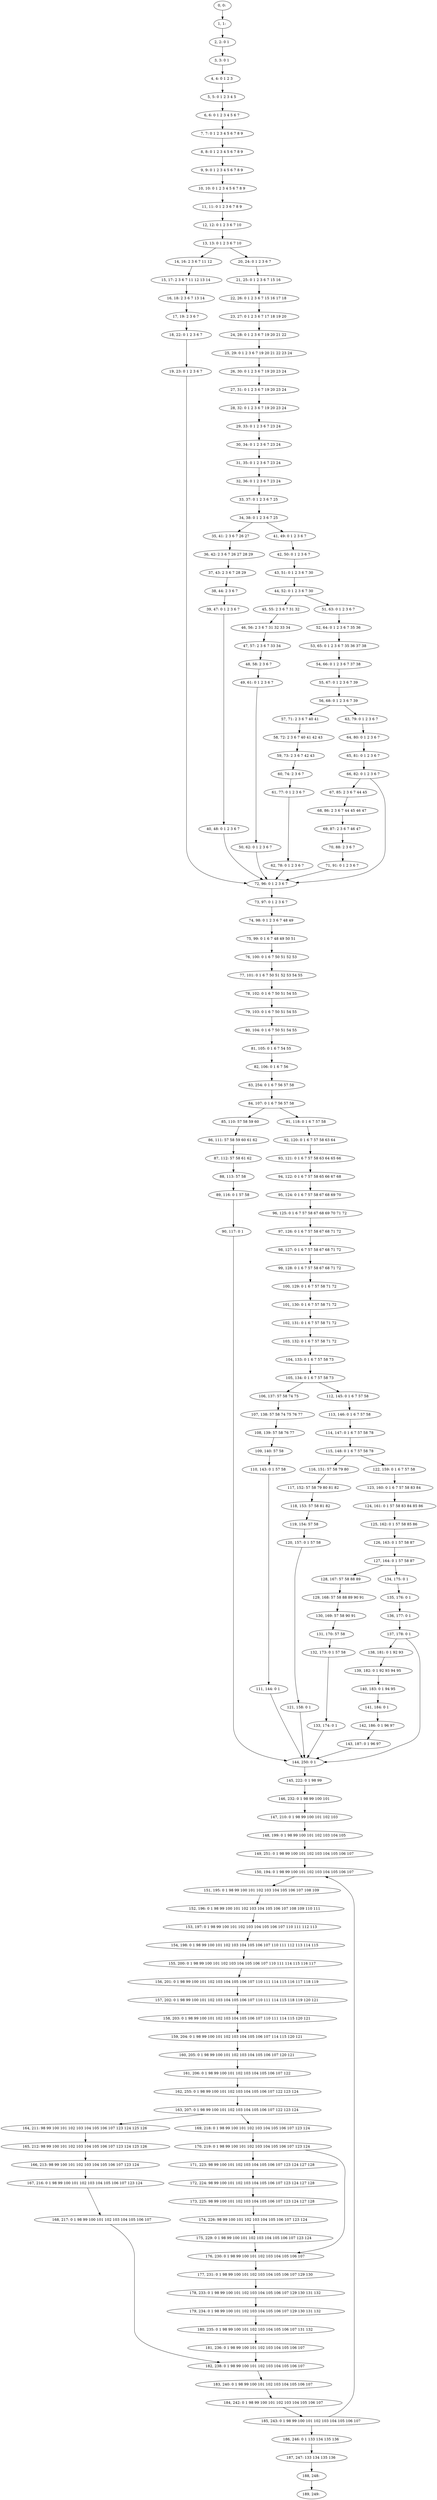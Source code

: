 digraph G {
0[label="0, 0: "];
1[label="1, 1: "];
2[label="2, 2: 0 1 "];
3[label="3, 3: 0 1 "];
4[label="4, 4: 0 1 2 3 "];
5[label="5, 5: 0 1 2 3 4 5 "];
6[label="6, 6: 0 1 2 3 4 5 6 7 "];
7[label="7, 7: 0 1 2 3 4 5 6 7 8 9 "];
8[label="8, 8: 0 1 2 3 4 5 6 7 8 9 "];
9[label="9, 9: 0 1 2 3 4 5 6 7 8 9 "];
10[label="10, 10: 0 1 2 3 4 5 6 7 8 9 "];
11[label="11, 11: 0 1 2 3 6 7 8 9 "];
12[label="12, 12: 0 1 2 3 6 7 10 "];
13[label="13, 13: 0 1 2 3 6 7 10 "];
14[label="14, 16: 2 3 6 7 11 12 "];
15[label="15, 17: 2 3 6 7 11 12 13 14 "];
16[label="16, 18: 2 3 6 7 13 14 "];
17[label="17, 19: 2 3 6 7 "];
18[label="18, 22: 0 1 2 3 6 7 "];
19[label="19, 23: 0 1 2 3 6 7 "];
20[label="20, 24: 0 1 2 3 6 7 "];
21[label="21, 25: 0 1 2 3 6 7 15 16 "];
22[label="22, 26: 0 1 2 3 6 7 15 16 17 18 "];
23[label="23, 27: 0 1 2 3 6 7 17 18 19 20 "];
24[label="24, 28: 0 1 2 3 6 7 19 20 21 22 "];
25[label="25, 29: 0 1 2 3 6 7 19 20 21 22 23 24 "];
26[label="26, 30: 0 1 2 3 6 7 19 20 23 24 "];
27[label="27, 31: 0 1 2 3 6 7 19 20 23 24 "];
28[label="28, 32: 0 1 2 3 6 7 19 20 23 24 "];
29[label="29, 33: 0 1 2 3 6 7 23 24 "];
30[label="30, 34: 0 1 2 3 6 7 23 24 "];
31[label="31, 35: 0 1 2 3 6 7 23 24 "];
32[label="32, 36: 0 1 2 3 6 7 23 24 "];
33[label="33, 37: 0 1 2 3 6 7 25 "];
34[label="34, 38: 0 1 2 3 6 7 25 "];
35[label="35, 41: 2 3 6 7 26 27 "];
36[label="36, 42: 2 3 6 7 26 27 28 29 "];
37[label="37, 43: 2 3 6 7 28 29 "];
38[label="38, 44: 2 3 6 7 "];
39[label="39, 47: 0 1 2 3 6 7 "];
40[label="40, 48: 0 1 2 3 6 7 "];
41[label="41, 49: 0 1 2 3 6 7 "];
42[label="42, 50: 0 1 2 3 6 7 "];
43[label="43, 51: 0 1 2 3 6 7 30 "];
44[label="44, 52: 0 1 2 3 6 7 30 "];
45[label="45, 55: 2 3 6 7 31 32 "];
46[label="46, 56: 2 3 6 7 31 32 33 34 "];
47[label="47, 57: 2 3 6 7 33 34 "];
48[label="48, 58: 2 3 6 7 "];
49[label="49, 61: 0 1 2 3 6 7 "];
50[label="50, 62: 0 1 2 3 6 7 "];
51[label="51, 63: 0 1 2 3 6 7 "];
52[label="52, 64: 0 1 2 3 6 7 35 36 "];
53[label="53, 65: 0 1 2 3 6 7 35 36 37 38 "];
54[label="54, 66: 0 1 2 3 6 7 37 38 "];
55[label="55, 67: 0 1 2 3 6 7 39 "];
56[label="56, 68: 0 1 2 3 6 7 39 "];
57[label="57, 71: 2 3 6 7 40 41 "];
58[label="58, 72: 2 3 6 7 40 41 42 43 "];
59[label="59, 73: 2 3 6 7 42 43 "];
60[label="60, 74: 2 3 6 7 "];
61[label="61, 77: 0 1 2 3 6 7 "];
62[label="62, 78: 0 1 2 3 6 7 "];
63[label="63, 79: 0 1 2 3 6 7 "];
64[label="64, 80: 0 1 2 3 6 7 "];
65[label="65, 81: 0 1 2 3 6 7 "];
66[label="66, 82: 0 1 2 3 6 7 "];
67[label="67, 85: 2 3 6 7 44 45 "];
68[label="68, 86: 2 3 6 7 44 45 46 47 "];
69[label="69, 87: 2 3 6 7 46 47 "];
70[label="70, 88: 2 3 6 7 "];
71[label="71, 91: 0 1 2 3 6 7 "];
72[label="72, 96: 0 1 2 3 6 7 "];
73[label="73, 97: 0 1 2 3 6 7 "];
74[label="74, 98: 0 1 2 3 6 7 48 49 "];
75[label="75, 99: 0 1 6 7 48 49 50 51 "];
76[label="76, 100: 0 1 6 7 50 51 52 53 "];
77[label="77, 101: 0 1 6 7 50 51 52 53 54 55 "];
78[label="78, 102: 0 1 6 7 50 51 54 55 "];
79[label="79, 103: 0 1 6 7 50 51 54 55 "];
80[label="80, 104: 0 1 6 7 50 51 54 55 "];
81[label="81, 105: 0 1 6 7 54 55 "];
82[label="82, 106: 0 1 6 7 56 "];
83[label="83, 254: 0 1 6 7 56 57 58 "];
84[label="84, 107: 0 1 6 7 56 57 58 "];
85[label="85, 110: 57 58 59 60 "];
86[label="86, 111: 57 58 59 60 61 62 "];
87[label="87, 112: 57 58 61 62 "];
88[label="88, 113: 57 58 "];
89[label="89, 116: 0 1 57 58 "];
90[label="90, 117: 0 1 "];
91[label="91, 118: 0 1 6 7 57 58 "];
92[label="92, 120: 0 1 6 7 57 58 63 64 "];
93[label="93, 121: 0 1 6 7 57 58 63 64 65 66 "];
94[label="94, 122: 0 1 6 7 57 58 65 66 67 68 "];
95[label="95, 124: 0 1 6 7 57 58 67 68 69 70 "];
96[label="96, 125: 0 1 6 7 57 58 67 68 69 70 71 72 "];
97[label="97, 126: 0 1 6 7 57 58 67 68 71 72 "];
98[label="98, 127: 0 1 6 7 57 58 67 68 71 72 "];
99[label="99, 128: 0 1 6 7 57 58 67 68 71 72 "];
100[label="100, 129: 0 1 6 7 57 58 71 72 "];
101[label="101, 130: 0 1 6 7 57 58 71 72 "];
102[label="102, 131: 0 1 6 7 57 58 71 72 "];
103[label="103, 132: 0 1 6 7 57 58 71 72 "];
104[label="104, 133: 0 1 6 7 57 58 73 "];
105[label="105, 134: 0 1 6 7 57 58 73 "];
106[label="106, 137: 57 58 74 75 "];
107[label="107, 138: 57 58 74 75 76 77 "];
108[label="108, 139: 57 58 76 77 "];
109[label="109, 140: 57 58 "];
110[label="110, 143: 0 1 57 58 "];
111[label="111, 144: 0 1 "];
112[label="112, 145: 0 1 6 7 57 58 "];
113[label="113, 146: 0 1 6 7 57 58 "];
114[label="114, 147: 0 1 6 7 57 58 78 "];
115[label="115, 148: 0 1 6 7 57 58 78 "];
116[label="116, 151: 57 58 79 80 "];
117[label="117, 152: 57 58 79 80 81 82 "];
118[label="118, 153: 57 58 81 82 "];
119[label="119, 154: 57 58 "];
120[label="120, 157: 0 1 57 58 "];
121[label="121, 158: 0 1 "];
122[label="122, 159: 0 1 6 7 57 58 "];
123[label="123, 160: 0 1 6 7 57 58 83 84 "];
124[label="124, 161: 0 1 57 58 83 84 85 86 "];
125[label="125, 162: 0 1 57 58 85 86 "];
126[label="126, 163: 0 1 57 58 87 "];
127[label="127, 164: 0 1 57 58 87 "];
128[label="128, 167: 57 58 88 89 "];
129[label="129, 168: 57 58 88 89 90 91 "];
130[label="130, 169: 57 58 90 91 "];
131[label="131, 170: 57 58 "];
132[label="132, 173: 0 1 57 58 "];
133[label="133, 174: 0 1 "];
134[label="134, 175: 0 1 "];
135[label="135, 176: 0 1 "];
136[label="136, 177: 0 1 "];
137[label="137, 178: 0 1 "];
138[label="138, 181: 0 1 92 93 "];
139[label="139, 182: 0 1 92 93 94 95 "];
140[label="140, 183: 0 1 94 95 "];
141[label="141, 184: 0 1 "];
142[label="142, 186: 0 1 96 97 "];
143[label="143, 187: 0 1 96 97 "];
144[label="144, 250: 0 1 "];
145[label="145, 222: 0 1 98 99 "];
146[label="146, 232: 0 1 98 99 100 101 "];
147[label="147, 210: 0 1 98 99 100 101 102 103 "];
148[label="148, 199: 0 1 98 99 100 101 102 103 104 105 "];
149[label="149, 251: 0 1 98 99 100 101 102 103 104 105 106 107 "];
150[label="150, 194: 0 1 98 99 100 101 102 103 104 105 106 107 "];
151[label="151, 195: 0 1 98 99 100 101 102 103 104 105 106 107 108 109 "];
152[label="152, 196: 0 1 98 99 100 101 102 103 104 105 106 107 108 109 110 111 "];
153[label="153, 197: 0 1 98 99 100 101 102 103 104 105 106 107 110 111 112 113 "];
154[label="154, 198: 0 1 98 99 100 101 102 103 104 105 106 107 110 111 112 113 114 115 "];
155[label="155, 200: 0 1 98 99 100 101 102 103 104 105 106 107 110 111 114 115 116 117 "];
156[label="156, 201: 0 1 98 99 100 101 102 103 104 105 106 107 110 111 114 115 116 117 118 119 "];
157[label="157, 202: 0 1 98 99 100 101 102 103 104 105 106 107 110 111 114 115 118 119 120 121 "];
158[label="158, 203: 0 1 98 99 100 101 102 103 104 105 106 107 110 111 114 115 120 121 "];
159[label="159, 204: 0 1 98 99 100 101 102 103 104 105 106 107 114 115 120 121 "];
160[label="160, 205: 0 1 98 99 100 101 102 103 104 105 106 107 120 121 "];
161[label="161, 206: 0 1 98 99 100 101 102 103 104 105 106 107 122 "];
162[label="162, 255: 0 1 98 99 100 101 102 103 104 105 106 107 122 123 124 "];
163[label="163, 207: 0 1 98 99 100 101 102 103 104 105 106 107 122 123 124 "];
164[label="164, 211: 98 99 100 101 102 103 104 105 106 107 123 124 125 126 "];
165[label="165, 212: 98 99 100 101 102 103 104 105 106 107 123 124 125 126 "];
166[label="166, 213: 98 99 100 101 102 103 104 105 106 107 123 124 "];
167[label="167, 216: 0 1 98 99 100 101 102 103 104 105 106 107 123 124 "];
168[label="168, 217: 0 1 98 99 100 101 102 103 104 105 106 107 "];
169[label="169, 218: 0 1 98 99 100 101 102 103 104 105 106 107 123 124 "];
170[label="170, 219: 0 1 98 99 100 101 102 103 104 105 106 107 123 124 "];
171[label="171, 223: 98 99 100 101 102 103 104 105 106 107 123 124 127 128 "];
172[label="172, 224: 98 99 100 101 102 103 104 105 106 107 123 124 127 128 "];
173[label="173, 225: 98 99 100 101 102 103 104 105 106 107 123 124 127 128 "];
174[label="174, 226: 98 99 100 101 102 103 104 105 106 107 123 124 "];
175[label="175, 229: 0 1 98 99 100 101 102 103 104 105 106 107 123 124 "];
176[label="176, 230: 0 1 98 99 100 101 102 103 104 105 106 107 "];
177[label="177, 231: 0 1 98 99 100 101 102 103 104 105 106 107 129 130 "];
178[label="178, 233: 0 1 98 99 100 101 102 103 104 105 106 107 129 130 131 132 "];
179[label="179, 234: 0 1 98 99 100 101 102 103 104 105 106 107 129 130 131 132 "];
180[label="180, 235: 0 1 98 99 100 101 102 103 104 105 106 107 131 132 "];
181[label="181, 236: 0 1 98 99 100 101 102 103 104 105 106 107 "];
182[label="182, 238: 0 1 98 99 100 101 102 103 104 105 106 107 "];
183[label="183, 240: 0 1 98 99 100 101 102 103 104 105 106 107 "];
184[label="184, 242: 0 1 98 99 100 101 102 103 104 105 106 107 "];
185[label="185, 243: 0 1 98 99 100 101 102 103 104 105 106 107 "];
186[label="186, 246: 0 1 133 134 135 136 "];
187[label="187, 247: 133 134 135 136 "];
188[label="188, 248: "];
189[label="189, 249: "];
0->1 ;
1->2 ;
2->3 ;
3->4 ;
4->5 ;
5->6 ;
6->7 ;
7->8 ;
8->9 ;
9->10 ;
10->11 ;
11->12 ;
12->13 ;
13->14 ;
13->20 ;
14->15 ;
15->16 ;
16->17 ;
17->18 ;
18->19 ;
19->72 ;
20->21 ;
21->22 ;
22->23 ;
23->24 ;
24->25 ;
25->26 ;
26->27 ;
27->28 ;
28->29 ;
29->30 ;
30->31 ;
31->32 ;
32->33 ;
33->34 ;
34->35 ;
34->41 ;
35->36 ;
36->37 ;
37->38 ;
38->39 ;
39->40 ;
40->72 ;
41->42 ;
42->43 ;
43->44 ;
44->45 ;
44->51 ;
45->46 ;
46->47 ;
47->48 ;
48->49 ;
49->50 ;
50->72 ;
51->52 ;
52->53 ;
53->54 ;
54->55 ;
55->56 ;
56->57 ;
56->63 ;
57->58 ;
58->59 ;
59->60 ;
60->61 ;
61->62 ;
62->72 ;
63->64 ;
64->65 ;
65->66 ;
66->67 ;
66->72 ;
67->68 ;
68->69 ;
69->70 ;
70->71 ;
71->72 ;
72->73 ;
73->74 ;
74->75 ;
75->76 ;
76->77 ;
77->78 ;
78->79 ;
79->80 ;
80->81 ;
81->82 ;
82->83 ;
83->84 ;
84->85 ;
84->91 ;
85->86 ;
86->87 ;
87->88 ;
88->89 ;
89->90 ;
90->144 ;
91->92 ;
92->93 ;
93->94 ;
94->95 ;
95->96 ;
96->97 ;
97->98 ;
98->99 ;
99->100 ;
100->101 ;
101->102 ;
102->103 ;
103->104 ;
104->105 ;
105->106 ;
105->112 ;
106->107 ;
107->108 ;
108->109 ;
109->110 ;
110->111 ;
111->144 ;
112->113 ;
113->114 ;
114->115 ;
115->116 ;
115->122 ;
116->117 ;
117->118 ;
118->119 ;
119->120 ;
120->121 ;
121->144 ;
122->123 ;
123->124 ;
124->125 ;
125->126 ;
126->127 ;
127->128 ;
127->134 ;
128->129 ;
129->130 ;
130->131 ;
131->132 ;
132->133 ;
133->144 ;
134->135 ;
135->136 ;
136->137 ;
137->138 ;
137->144 ;
138->139 ;
139->140 ;
140->141 ;
141->142 ;
142->143 ;
143->144 ;
144->145 ;
145->146 ;
146->147 ;
147->148 ;
148->149 ;
149->150 ;
150->151 ;
151->152 ;
152->153 ;
153->154 ;
154->155 ;
155->156 ;
156->157 ;
157->158 ;
158->159 ;
159->160 ;
160->161 ;
161->162 ;
162->163 ;
163->164 ;
163->169 ;
164->165 ;
165->166 ;
166->167 ;
167->168 ;
168->182 ;
169->170 ;
170->171 ;
170->176 ;
171->172 ;
172->173 ;
173->174 ;
174->175 ;
175->176 ;
176->177 ;
177->178 ;
178->179 ;
179->180 ;
180->181 ;
181->182 ;
182->183 ;
183->184 ;
184->185 ;
185->186 ;
185->150 ;
186->187 ;
187->188 ;
188->189 ;
}
